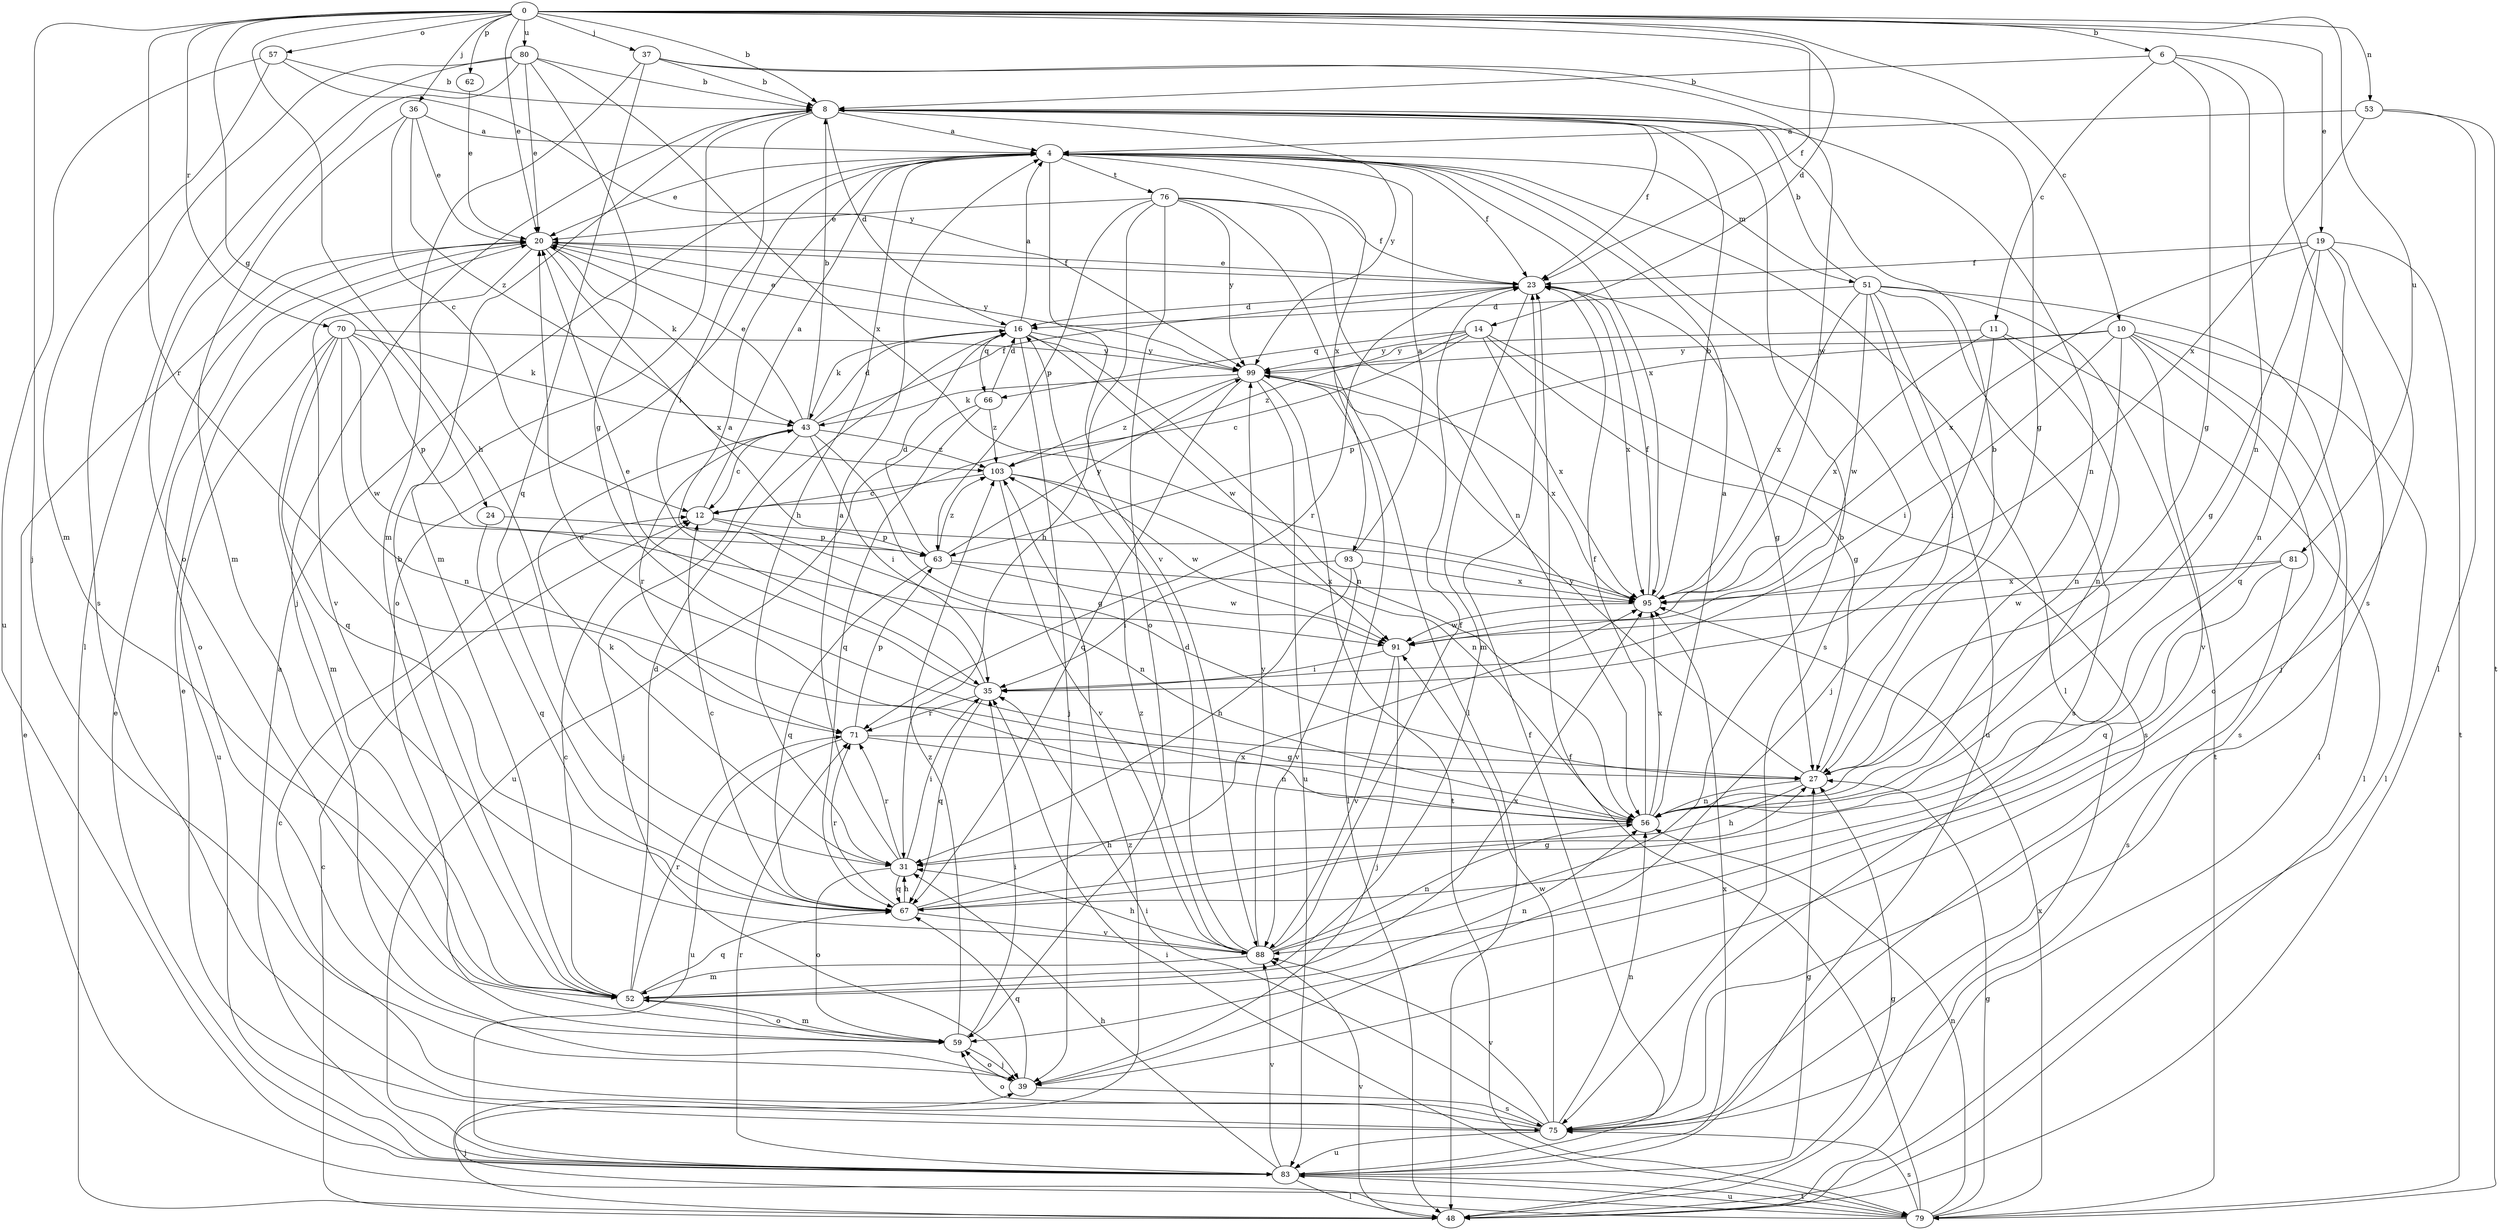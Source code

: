 strict digraph  {
0;
4;
6;
8;
10;
11;
12;
14;
16;
19;
20;
23;
24;
27;
31;
35;
36;
37;
39;
43;
48;
51;
52;
53;
56;
57;
59;
62;
63;
66;
67;
70;
71;
75;
76;
79;
80;
81;
83;
88;
91;
93;
95;
99;
103;
0 -> 6  [label=b];
0 -> 8  [label=b];
0 -> 10  [label=c];
0 -> 14  [label=d];
0 -> 19  [label=e];
0 -> 20  [label=e];
0 -> 23  [label=f];
0 -> 24  [label=g];
0 -> 31  [label=h];
0 -> 36  [label=j];
0 -> 37  [label=j];
0 -> 39  [label=j];
0 -> 53  [label=n];
0 -> 57  [label=o];
0 -> 62  [label=p];
0 -> 70  [label=r];
0 -> 71  [label=r];
0 -> 80  [label=u];
0 -> 81  [label=u];
4 -> 20  [label=e];
4 -> 23  [label=f];
4 -> 31  [label=h];
4 -> 48  [label=l];
4 -> 51  [label=m];
4 -> 59  [label=o];
4 -> 75  [label=s];
4 -> 76  [label=t];
4 -> 88  [label=v];
4 -> 93  [label=x];
4 -> 95  [label=x];
6 -> 8  [label=b];
6 -> 11  [label=c];
6 -> 27  [label=g];
6 -> 56  [label=n];
6 -> 75  [label=s];
8 -> 4  [label=a];
8 -> 16  [label=d];
8 -> 23  [label=f];
8 -> 35  [label=i];
8 -> 39  [label=j];
8 -> 52  [label=m];
8 -> 56  [label=n];
8 -> 99  [label=y];
10 -> 35  [label=i];
10 -> 48  [label=l];
10 -> 56  [label=n];
10 -> 59  [label=o];
10 -> 63  [label=p];
10 -> 75  [label=s];
10 -> 88  [label=v];
10 -> 99  [label=y];
11 -> 35  [label=i];
11 -> 48  [label=l];
11 -> 56  [label=n];
11 -> 95  [label=x];
11 -> 99  [label=y];
12 -> 4  [label=a];
12 -> 56  [label=n];
12 -> 63  [label=p];
14 -> 12  [label=c];
14 -> 27  [label=g];
14 -> 66  [label=q];
14 -> 75  [label=s];
14 -> 95  [label=x];
14 -> 99  [label=y];
14 -> 103  [label=z];
16 -> 4  [label=a];
16 -> 20  [label=e];
16 -> 39  [label=j];
16 -> 43  [label=k];
16 -> 56  [label=n];
16 -> 66  [label=q];
16 -> 91  [label=w];
16 -> 99  [label=y];
19 -> 23  [label=f];
19 -> 27  [label=g];
19 -> 39  [label=j];
19 -> 56  [label=n];
19 -> 67  [label=q];
19 -> 79  [label=t];
19 -> 95  [label=x];
20 -> 23  [label=f];
20 -> 43  [label=k];
20 -> 59  [label=o];
20 -> 88  [label=v];
20 -> 95  [label=x];
20 -> 99  [label=y];
23 -> 16  [label=d];
23 -> 20  [label=e];
23 -> 27  [label=g];
23 -> 52  [label=m];
23 -> 71  [label=r];
23 -> 95  [label=x];
24 -> 63  [label=p];
24 -> 67  [label=q];
27 -> 8  [label=b];
27 -> 31  [label=h];
27 -> 56  [label=n];
27 -> 99  [label=y];
31 -> 4  [label=a];
31 -> 35  [label=i];
31 -> 43  [label=k];
31 -> 59  [label=o];
31 -> 67  [label=q];
31 -> 71  [label=r];
35 -> 4  [label=a];
35 -> 20  [label=e];
35 -> 67  [label=q];
35 -> 71  [label=r];
36 -> 4  [label=a];
36 -> 12  [label=c];
36 -> 20  [label=e];
36 -> 52  [label=m];
36 -> 103  [label=z];
37 -> 8  [label=b];
37 -> 27  [label=g];
37 -> 52  [label=m];
37 -> 67  [label=q];
37 -> 91  [label=w];
39 -> 59  [label=o];
39 -> 67  [label=q];
39 -> 75  [label=s];
43 -> 8  [label=b];
43 -> 12  [label=c];
43 -> 16  [label=d];
43 -> 20  [label=e];
43 -> 23  [label=f];
43 -> 27  [label=g];
43 -> 35  [label=i];
43 -> 39  [label=j];
43 -> 71  [label=r];
43 -> 103  [label=z];
48 -> 12  [label=c];
48 -> 27  [label=g];
48 -> 88  [label=v];
48 -> 103  [label=z];
51 -> 8  [label=b];
51 -> 16  [label=d];
51 -> 39  [label=j];
51 -> 48  [label=l];
51 -> 75  [label=s];
51 -> 79  [label=t];
51 -> 83  [label=u];
51 -> 91  [label=w];
51 -> 95  [label=x];
52 -> 8  [label=b];
52 -> 12  [label=c];
52 -> 16  [label=d];
52 -> 56  [label=n];
52 -> 59  [label=o];
52 -> 67  [label=q];
52 -> 71  [label=r];
52 -> 95  [label=x];
53 -> 4  [label=a];
53 -> 48  [label=l];
53 -> 79  [label=t];
53 -> 95  [label=x];
56 -> 4  [label=a];
56 -> 20  [label=e];
56 -> 23  [label=f];
56 -> 31  [label=h];
56 -> 95  [label=x];
57 -> 8  [label=b];
57 -> 52  [label=m];
57 -> 83  [label=u];
57 -> 99  [label=y];
59 -> 35  [label=i];
59 -> 39  [label=j];
59 -> 52  [label=m];
59 -> 103  [label=z];
62 -> 20  [label=e];
63 -> 16  [label=d];
63 -> 67  [label=q];
63 -> 91  [label=w];
63 -> 95  [label=x];
63 -> 99  [label=y];
63 -> 103  [label=z];
66 -> 16  [label=d];
66 -> 67  [label=q];
66 -> 83  [label=u];
66 -> 103  [label=z];
67 -> 12  [label=c];
67 -> 27  [label=g];
67 -> 31  [label=h];
67 -> 71  [label=r];
67 -> 88  [label=v];
67 -> 95  [label=x];
70 -> 43  [label=k];
70 -> 52  [label=m];
70 -> 56  [label=n];
70 -> 63  [label=p];
70 -> 67  [label=q];
70 -> 83  [label=u];
70 -> 91  [label=w];
70 -> 99  [label=y];
71 -> 27  [label=g];
71 -> 56  [label=n];
71 -> 63  [label=p];
71 -> 83  [label=u];
75 -> 12  [label=c];
75 -> 20  [label=e];
75 -> 35  [label=i];
75 -> 56  [label=n];
75 -> 59  [label=o];
75 -> 83  [label=u];
75 -> 88  [label=v];
75 -> 91  [label=w];
76 -> 20  [label=e];
76 -> 23  [label=f];
76 -> 31  [label=h];
76 -> 48  [label=l];
76 -> 56  [label=n];
76 -> 59  [label=o];
76 -> 63  [label=p];
76 -> 99  [label=y];
79 -> 20  [label=e];
79 -> 23  [label=f];
79 -> 27  [label=g];
79 -> 35  [label=i];
79 -> 39  [label=j];
79 -> 56  [label=n];
79 -> 75  [label=s];
79 -> 83  [label=u];
79 -> 95  [label=x];
80 -> 8  [label=b];
80 -> 20  [label=e];
80 -> 27  [label=g];
80 -> 48  [label=l];
80 -> 59  [label=o];
80 -> 75  [label=s];
80 -> 95  [label=x];
81 -> 67  [label=q];
81 -> 75  [label=s];
81 -> 91  [label=w];
81 -> 95  [label=x];
83 -> 4  [label=a];
83 -> 20  [label=e];
83 -> 23  [label=f];
83 -> 27  [label=g];
83 -> 31  [label=h];
83 -> 48  [label=l];
83 -> 71  [label=r];
83 -> 79  [label=t];
83 -> 88  [label=v];
83 -> 95  [label=x];
88 -> 8  [label=b];
88 -> 16  [label=d];
88 -> 23  [label=f];
88 -> 31  [label=h];
88 -> 52  [label=m];
88 -> 56  [label=n];
88 -> 99  [label=y];
88 -> 103  [label=z];
91 -> 35  [label=i];
91 -> 39  [label=j];
91 -> 88  [label=v];
93 -> 4  [label=a];
93 -> 31  [label=h];
93 -> 35  [label=i];
93 -> 88  [label=v];
93 -> 95  [label=x];
95 -> 8  [label=b];
95 -> 23  [label=f];
95 -> 91  [label=w];
99 -> 43  [label=k];
99 -> 48  [label=l];
99 -> 67  [label=q];
99 -> 79  [label=t];
99 -> 83  [label=u];
99 -> 95  [label=x];
99 -> 103  [label=z];
103 -> 12  [label=c];
103 -> 56  [label=n];
103 -> 88  [label=v];
103 -> 91  [label=w];
}
